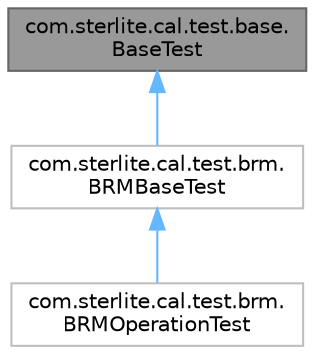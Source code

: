 digraph "com.sterlite.cal.test.base.BaseTest"
{
 // LATEX_PDF_SIZE
  bgcolor="transparent";
  edge [fontname=Helvetica,fontsize=10,labelfontname=Helvetica,labelfontsize=10];
  node [fontname=Helvetica,fontsize=10,shape=box,height=0.2,width=0.4];
  Node1 [id="Node000001",label="com.sterlite.cal.test.base.\lBaseTest",height=0.2,width=0.4,color="gray40", fillcolor="grey60", style="filled", fontcolor="black",tooltip=" "];
  Node1 -> Node2 [id="edge1_Node000001_Node000002",dir="back",color="steelblue1",style="solid",tooltip=" "];
  Node2 [id="Node000002",label="com.sterlite.cal.test.brm.\lBRMBaseTest",height=0.2,width=0.4,color="grey75", fillcolor="white", style="filled",URL="$classcom_1_1sterlite_1_1cal_1_1test_1_1brm_1_1_b_r_m_base_test.html",tooltip=" "];
  Node2 -> Node3 [id="edge2_Node000002_Node000003",dir="back",color="steelblue1",style="solid",tooltip=" "];
  Node3 [id="Node000003",label="com.sterlite.cal.test.brm.\lBRMOperationTest",height=0.2,width=0.4,color="grey75", fillcolor="white", style="filled",URL="$classcom_1_1sterlite_1_1cal_1_1test_1_1brm_1_1_b_r_m_operation_test.html",tooltip=" "];
}

